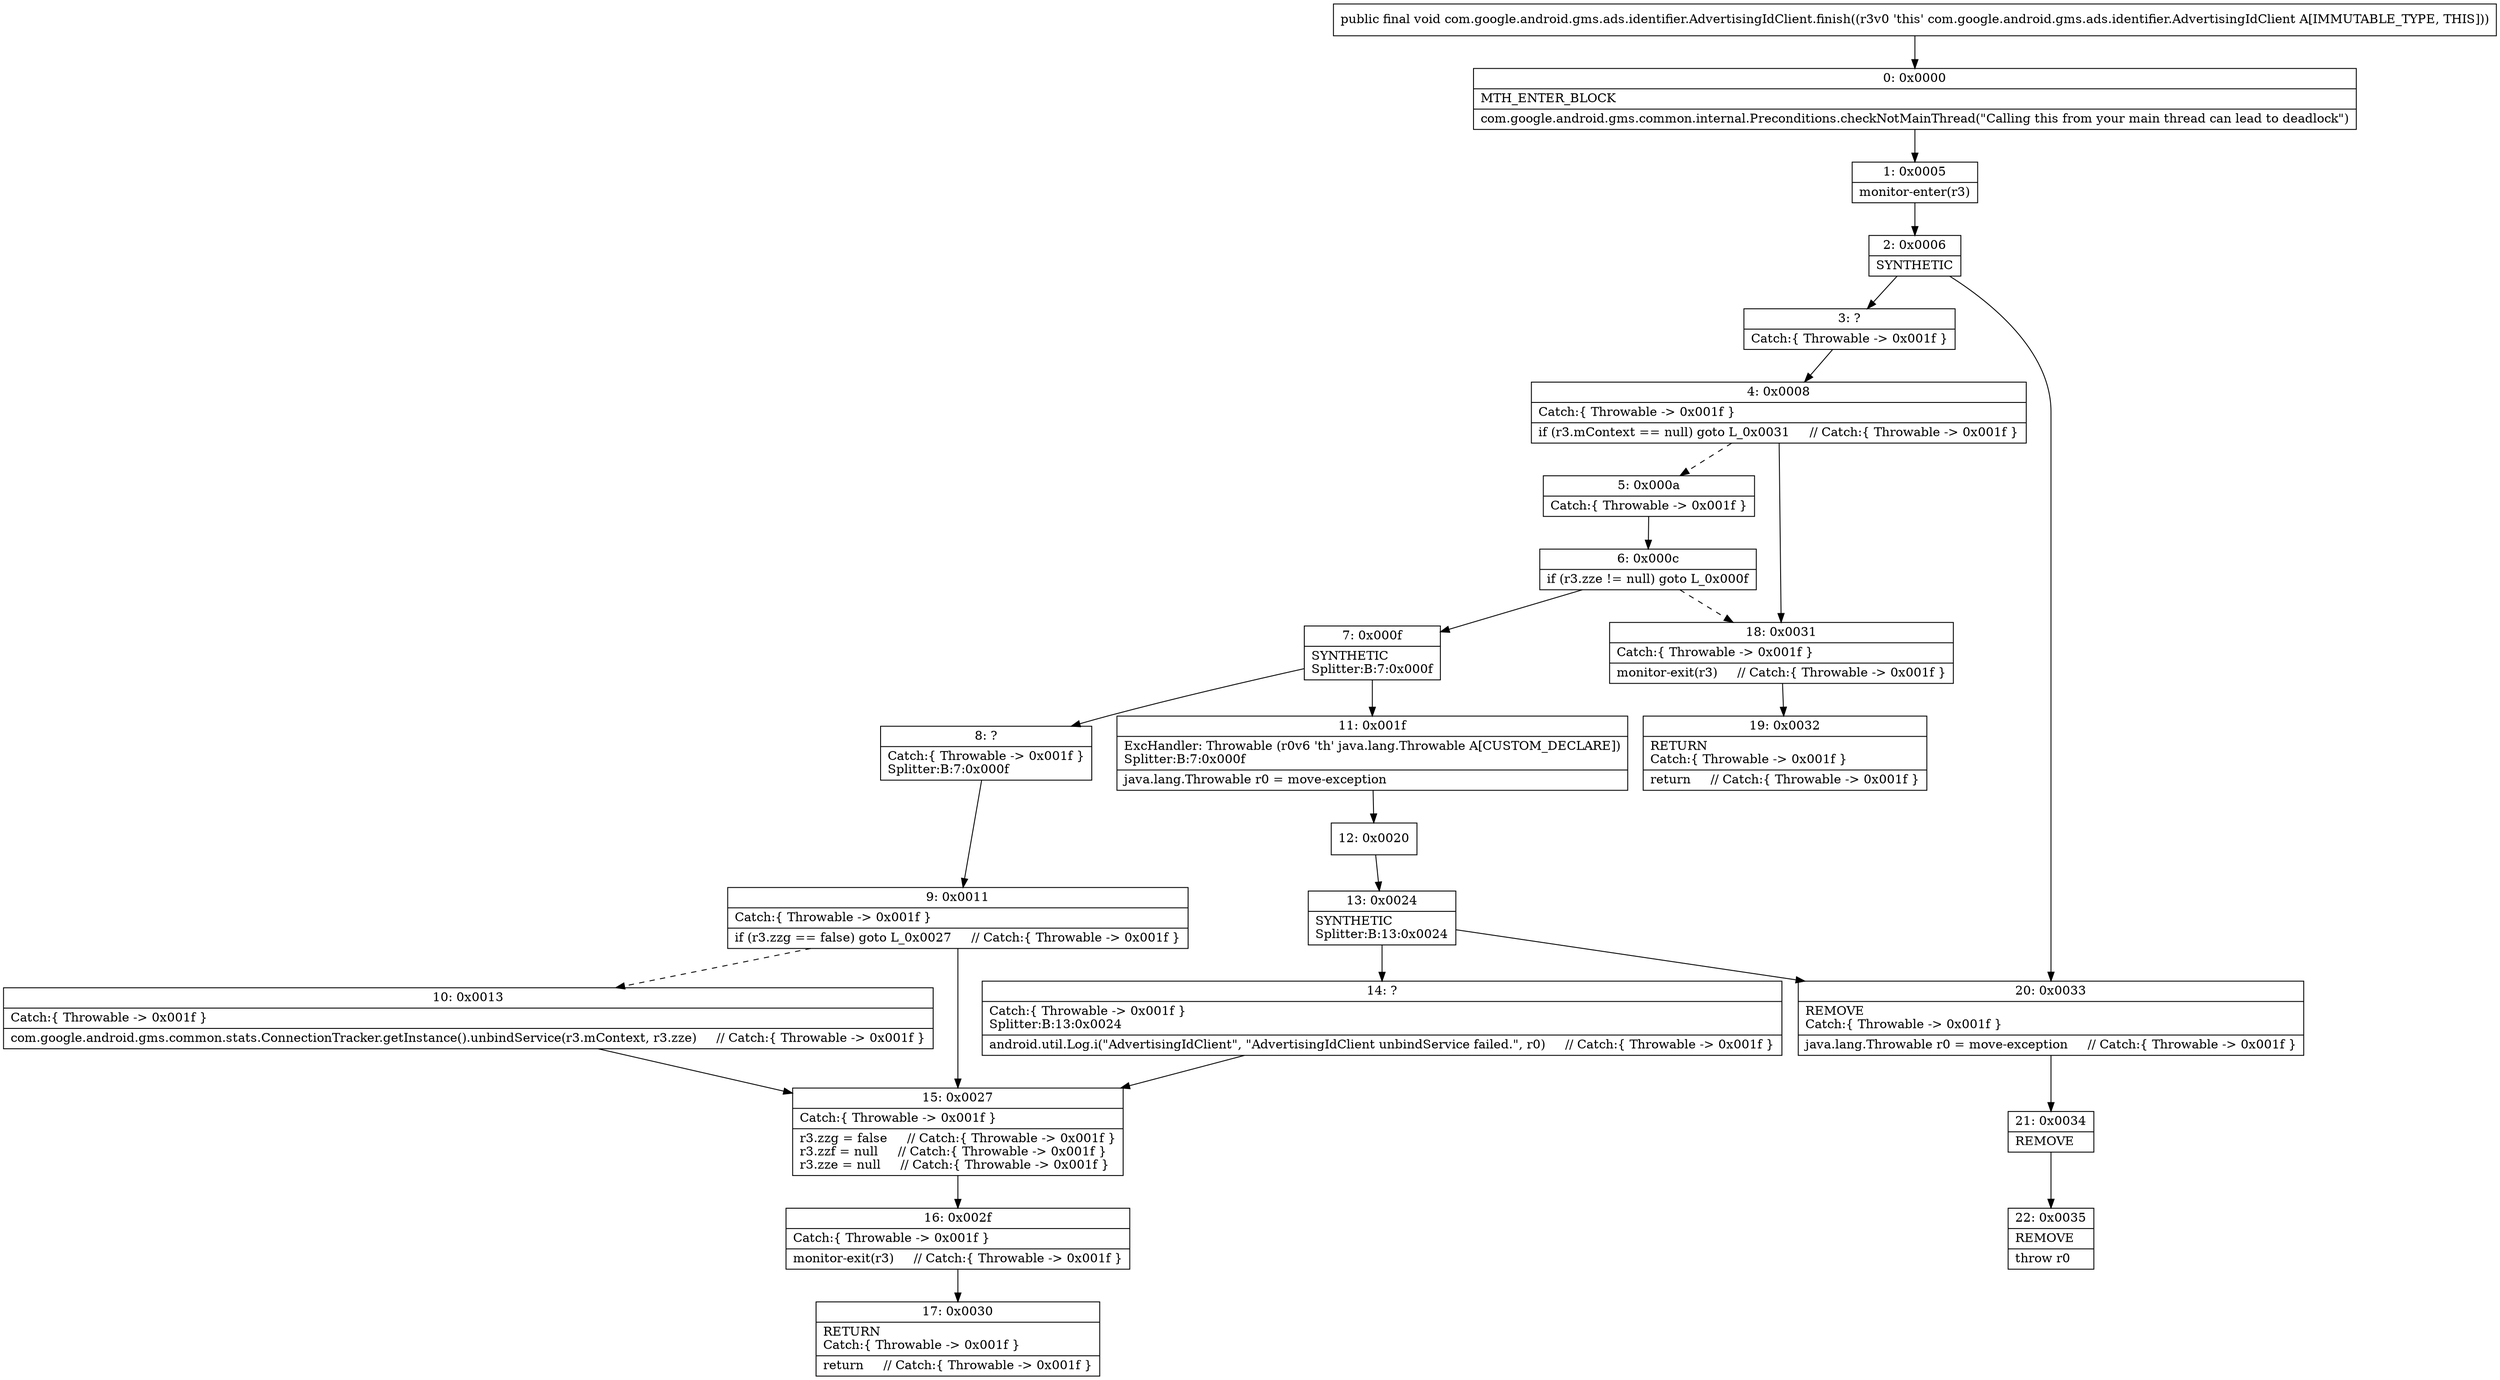digraph "CFG forcom.google.android.gms.ads.identifier.AdvertisingIdClient.finish()V" {
Node_0 [shape=record,label="{0\:\ 0x0000|MTH_ENTER_BLOCK\l|com.google.android.gms.common.internal.Preconditions.checkNotMainThread(\"Calling this from your main thread can lead to deadlock\")\l}"];
Node_1 [shape=record,label="{1\:\ 0x0005|monitor\-enter(r3)\l}"];
Node_2 [shape=record,label="{2\:\ 0x0006|SYNTHETIC\l}"];
Node_3 [shape=record,label="{3\:\ ?|Catch:\{ Throwable \-\> 0x001f \}\l}"];
Node_4 [shape=record,label="{4\:\ 0x0008|Catch:\{ Throwable \-\> 0x001f \}\l|if (r3.mContext == null) goto L_0x0031     \/\/ Catch:\{ Throwable \-\> 0x001f \}\l}"];
Node_5 [shape=record,label="{5\:\ 0x000a|Catch:\{ Throwable \-\> 0x001f \}\l}"];
Node_6 [shape=record,label="{6\:\ 0x000c|if (r3.zze != null) goto L_0x000f\l}"];
Node_7 [shape=record,label="{7\:\ 0x000f|SYNTHETIC\lSplitter:B:7:0x000f\l}"];
Node_8 [shape=record,label="{8\:\ ?|Catch:\{ Throwable \-\> 0x001f \}\lSplitter:B:7:0x000f\l}"];
Node_9 [shape=record,label="{9\:\ 0x0011|Catch:\{ Throwable \-\> 0x001f \}\l|if (r3.zzg == false) goto L_0x0027     \/\/ Catch:\{ Throwable \-\> 0x001f \}\l}"];
Node_10 [shape=record,label="{10\:\ 0x0013|Catch:\{ Throwable \-\> 0x001f \}\l|com.google.android.gms.common.stats.ConnectionTracker.getInstance().unbindService(r3.mContext, r3.zze)     \/\/ Catch:\{ Throwable \-\> 0x001f \}\l}"];
Node_11 [shape=record,label="{11\:\ 0x001f|ExcHandler: Throwable (r0v6 'th' java.lang.Throwable A[CUSTOM_DECLARE])\lSplitter:B:7:0x000f\l|java.lang.Throwable r0 = move\-exception\l}"];
Node_12 [shape=record,label="{12\:\ 0x0020}"];
Node_13 [shape=record,label="{13\:\ 0x0024|SYNTHETIC\lSplitter:B:13:0x0024\l}"];
Node_14 [shape=record,label="{14\:\ ?|Catch:\{ Throwable \-\> 0x001f \}\lSplitter:B:13:0x0024\l|android.util.Log.i(\"AdvertisingIdClient\", \"AdvertisingIdClient unbindService failed.\", r0)     \/\/ Catch:\{ Throwable \-\> 0x001f \}\l}"];
Node_15 [shape=record,label="{15\:\ 0x0027|Catch:\{ Throwable \-\> 0x001f \}\l|r3.zzg = false     \/\/ Catch:\{ Throwable \-\> 0x001f \}\lr3.zzf = null     \/\/ Catch:\{ Throwable \-\> 0x001f \}\lr3.zze = null     \/\/ Catch:\{ Throwable \-\> 0x001f \}\l}"];
Node_16 [shape=record,label="{16\:\ 0x002f|Catch:\{ Throwable \-\> 0x001f \}\l|monitor\-exit(r3)     \/\/ Catch:\{ Throwable \-\> 0x001f \}\l}"];
Node_17 [shape=record,label="{17\:\ 0x0030|RETURN\lCatch:\{ Throwable \-\> 0x001f \}\l|return     \/\/ Catch:\{ Throwable \-\> 0x001f \}\l}"];
Node_18 [shape=record,label="{18\:\ 0x0031|Catch:\{ Throwable \-\> 0x001f \}\l|monitor\-exit(r3)     \/\/ Catch:\{ Throwable \-\> 0x001f \}\l}"];
Node_19 [shape=record,label="{19\:\ 0x0032|RETURN\lCatch:\{ Throwable \-\> 0x001f \}\l|return     \/\/ Catch:\{ Throwable \-\> 0x001f \}\l}"];
Node_20 [shape=record,label="{20\:\ 0x0033|REMOVE\lCatch:\{ Throwable \-\> 0x001f \}\l|java.lang.Throwable r0 = move\-exception     \/\/ Catch:\{ Throwable \-\> 0x001f \}\l}"];
Node_21 [shape=record,label="{21\:\ 0x0034|REMOVE\l}"];
Node_22 [shape=record,label="{22\:\ 0x0035|REMOVE\l|throw r0\l}"];
MethodNode[shape=record,label="{public final void com.google.android.gms.ads.identifier.AdvertisingIdClient.finish((r3v0 'this' com.google.android.gms.ads.identifier.AdvertisingIdClient A[IMMUTABLE_TYPE, THIS])) }"];
MethodNode -> Node_0;
Node_0 -> Node_1;
Node_1 -> Node_2;
Node_2 -> Node_3;
Node_2 -> Node_20;
Node_3 -> Node_4;
Node_4 -> Node_5[style=dashed];
Node_4 -> Node_18;
Node_5 -> Node_6;
Node_6 -> Node_7;
Node_6 -> Node_18[style=dashed];
Node_7 -> Node_8;
Node_7 -> Node_11;
Node_8 -> Node_9;
Node_9 -> Node_10[style=dashed];
Node_9 -> Node_15;
Node_10 -> Node_15;
Node_11 -> Node_12;
Node_12 -> Node_13;
Node_13 -> Node_14;
Node_13 -> Node_20;
Node_14 -> Node_15;
Node_15 -> Node_16;
Node_16 -> Node_17;
Node_18 -> Node_19;
Node_20 -> Node_21;
Node_21 -> Node_22;
}

